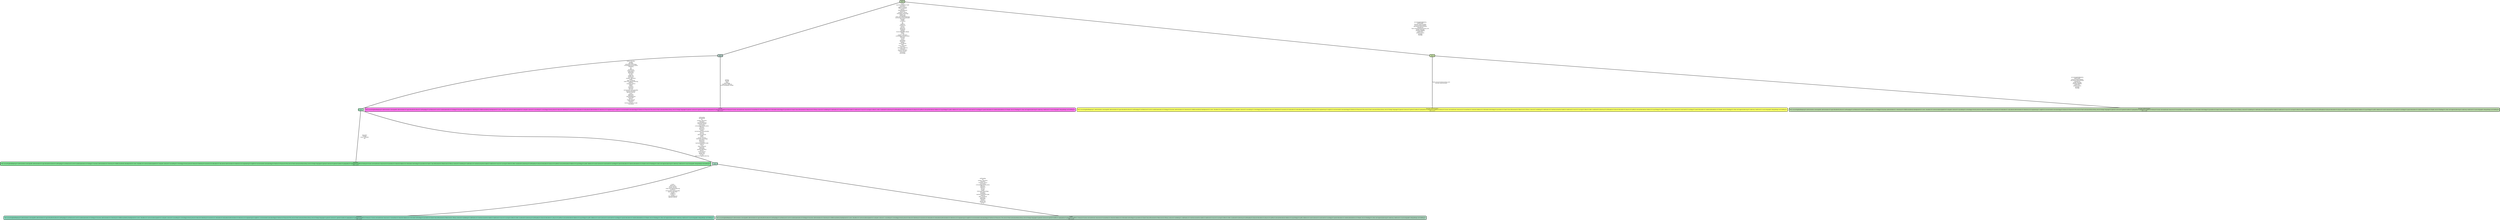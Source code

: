 graph Tree {
node [shape=box, style="filled, rounded",color="black",penwidth="3",fontcolor="black",                 fontname=helvetica] ;
graph [ranksep="0 equally", splines=straight,                 bgcolor=transparent, dpi=200] ;
edge [fontname=helvetica, color=black] ;
0 [label="education
Prob: accounting/bookkeeping:0.0 administrative science/public administration:0.0 agriculture/horticulture:0.0 anthropolgy:0.0 architecture:0.0 art:0.0 aviation/aeronatics:0.0 biology:0.1 business administration:0.0 chemistry:0.0 child/human/family development:0.0 comm. disorders:0.0 communications/speech:0.0 computer science:0.0 counseling:0.0 criminology/criminal justice:0.0 dance:0.0 dentistry:0.0 economics:0.0 education:0.5 educational administration:0.0 electronics:0.0 engineering:0.0 english:0.0 environmental science/ecology:0.0 fashion:0.0 finance:0.0 fine arts:0.0 food science/nutrition/culinary arts:0.0 foreign language:0.0 general sciences:0.0 general studies:0.0 geography:0.0 geology:0.0 health:0.0 history:0.0 human services/human resources:0.0 humanities:0.0 industrial relations:0.0 information technology:0.0 journalism:0.0 law:0.1 law enforcement:0.0 liberal arts:0.0 library science:0.0 marketing:0.0 mathmatics:0.0 mechanics/machine trade:0.0 medicine:0.0 music:0.0 nursing:0.0 other:0.0 other vocational:0.0 pharmacy:0.0 philosophy:0.0 physical education:0.0 physics:0.0 political science/international relations:0.0 psychology:0.0 public relations:0.0 social sciences:0.0 social work:0.0 sociology:0.0 special education:0.0 statistics/biostatistics:0.0 theater arts:0.0 theology:0.0 urban and regional planning:0.0 veterinary medicine:0.0 visual arts/graphic design/design and drafting:0.0
Frac: 0.078", fillcolor="#78d98b"] ;
1 [label="majorcol", fillcolor="#8fd2aa"] ;
2 [label="economics
Prob: accounting/bookkeeping:0.0 administrative science/public administration:0.0 agriculture/horticulture:0.0 anthropolgy:0.0 architecture:0.0 art:0.0 aviation/aeronatics:0.0 biology:0.0 business administration:0.0 chemistry:0.0 child/human/family development:0.0 comm. disorders:0.0 communications/speech:0.0 computer science:0.0 counseling:0.0 criminology/criminal justice:0.0 dance:0.0 dentistry:0.0 economics:0.2 education:0.0 educational administration:0.0 electronics:0.0 engineering:0.0 english:0.1 environmental science/ecology:0.0 fashion:0.0 finance:0.0 fine arts:0.0 food science/nutrition/culinary arts:0.0 foreign language:0.0 general sciences:0.1 general studies:0.0 geography:0.0 geology:0.0 health:0.0 history:0.1 human services/human resources:0.1 humanities:0.0 industrial relations:0.0 information technology:0.0 journalism:0.0 law:0.0 law enforcement:0.0 liberal arts:0.1 library science:0.0 marketing:0.0 mathmatics:0.0 mechanics/machine trade:0.0 medicine:0.0 music:0.0 nursing:0.0 other:0.0 other vocational:0.0 pharmacy:0.0 philosophy:0.0 physical education:0.1 physics:0.0 political science/international relations:0.0 psychology:0.0 public relations:0.0 social sciences:0.0 social work:0.0 sociology:0.0 special education:0.0 statistics/biostatistics:0.0 theater arts:0.0 theology:0.0 urban and regional planning:0.0 veterinary medicine:0.0 visual arts/graphic design/design and drafting:0.0
Frac: 0.076", fillcolor="#82d3b6"] ;
3 [label="majorcol", fillcolor="#98d0b6"] ;
4 [label="health
Prob: accounting/bookkeeping:0.0 administrative science/public administration:0.0 agriculture/horticulture:0.0 anthropolgy:0.0 architecture:0.0 art:0.0 aviation/aeronatics:0.0 biology:0.0 business administration:0.0 chemistry:0.0 child/human/family development:0.0 comm. disorders:0.0 communications/speech:0.0 computer science:0.1 counseling:0.0 criminology/criminal justice:0.0 dance:0.0 dentistry:0.0 economics:0.0 education:0.0 educational administration:0.0 electronics:0.0 engineering:0.0 english:0.0 environmental science/ecology:0.0 fashion:0.0 finance:0.1 fine arts:0.0 food science/nutrition/culinary arts:0.0 foreign language:0.0 general sciences:0.0 general studies:0.0 geography:0.0 geology:0.0 health:0.1 history:0.0 human services/human resources:0.0 humanities:0.0 industrial relations:0.0 information technology:0.0 journalism:0.0 law:0.0 law enforcement:0.0 liberal arts:0.0 library science:0.0 marketing:0.1 mathmatics:0.0 mechanics/machine trade:0.0 medicine:0.0 music:0.0 nursing:0.0 other:0.0 other vocational:0.0 pharmacy:0.0 philosophy:0.0 physical education:0.0 physics:0.0 political science/international relations:0.0 psychology:0.0 public relations:0.0 social sciences:0.0 social work:0.0 sociology:0.0 special education:0.0 statistics/biostatistics:0.0 theater arts:0.0 theology:0.0 urban and regional planning:0.0 veterinary medicine:0.0 visual arts/graphic design/design and drafting:0.0
Frac: 0.134", fillcolor="#a4ceb6"] ;
5 [label="majorcol", fillcolor="#a3beb6"] ;
6 [label="nursing
Prob: accounting/bookkeeping:0.0 administrative science/public administration:0.0 agriculture/horticulture:0.0 anthropolgy:0.0 architecture:0.0 art:0.0 aviation/aeronatics:0.0 biology:0.0 business administration:0.0 chemistry:0.0 child/human/family development:0.0 comm. disorders:0.0 communications/speech:0.0 computer science:0.0 counseling:0.0 criminology/criminal justice:0.0 dance:0.0 dentistry:0.0 economics:0.0 education:0.0 educational administration:0.0 electronics:0.0 engineering:0.0 english:0.0 environmental science/ecology:0.0 fashion:0.0 finance:0.0 fine arts:0.0 food science/nutrition/culinary arts:0.0 foreign language:0.0 general sciences:0.0 general studies:0.0 geography:0.0 geology:0.0 health:0.0 history:0.0 human services/human resources:0.0 humanities:0.0 industrial relations:0.0 information technology:0.0 journalism:0.0 law:0.0 law enforcement:0.0 liberal arts:0.0 library science:0.0 marketing:0.0 mathmatics:0.0 mechanics/machine trade:0.0 medicine:0.0 music:0.0 nursing:0.4 other:0.1 other vocational:0.0 pharmacy:0.0 philosophy:0.0 physical education:0.0 physics:0.0 political science/international relations:0.0 psychology:0.2 public relations:0.0 social sciences:0.0 social work:0.0 sociology:0.0 special education:0.0 statistics/biostatistics:0.0 theater arts:0.0 theology:0.0 urban and regional planning:0.0 veterinary medicine:0.0 visual arts/graphic design/design and drafting:0.0
Frac: 0.071", fillcolor="#f46de5"] ;
7 [label="majorcol", fillcolor="#b0cca3"] ;
8 [label="business administration
Prob: accounting/bookkeeping:0.1 administrative science/public administration:0.0 agriculture/horticulture:0.0 anthropolgy:0.0 architecture:0.0 art:0.0 aviation/aeronatics:0.0 biology:0.0 business administration:0.9 chemistry:0.0 child/human/family development:0.0 comm. disorders:0.0 communications/speech:0.0 computer science:0.0 counseling:0.0 criminology/criminal justice:0.0 dance:0.0 dentistry:0.0 economics:0.0 education:0.0 educational administration:0.0 electronics:0.0 engineering:0.0 english:0.0 environmental science/ecology:0.0 fashion:0.0 finance:0.0 fine arts:0.0 food science/nutrition/culinary arts:0.0 foreign language:0.0 general sciences:0.0 general studies:0.0 geography:0.0 geology:0.0 health:0.0 history:0.0 human services/human resources:0.0 humanities:0.0 industrial relations:0.0 information technology:0.0 journalism:0.0 law:0.0 law enforcement:0.0 liberal arts:0.0 library science:0.0 marketing:0.0 mathmatics:0.0 mechanics/machine trade:0.0 medicine:0.0 music:0.0 nursing:0.0 other:0.0 other vocational:0.0 pharmacy:0.0 philosophy:0.0 physical education:0.0 physics:0.0 political science/international relations:0.0 psychology:0.0 public relations:0.0 social sciences:0.0 social work:0.0 sociology:0.0 special education:0.0 statistics/biostatistics:0.0 theater arts:0.0 theology:0.0 urban and regional planning:0.0 veterinary medicine:0.0 visual arts/graphic design/design and drafting:0.0
Frac: 0.073", fillcolor="#f1f962"] ;
9 [label="majorcol", fillcolor="#b7d398"] ;
10 [label="business administration
Prob: accounting/bookkeeping:0.0 administrative science/public administration:0.0 agriculture/horticulture:0.0 anthropolgy:0.0 architecture:0.0 art:0.0 aviation/aeronatics:0.0 biology:0.0 business administration:0.1 chemistry:0.0 child/human/family development:0.0 comm. disorders:0.0 communications/speech:0.0 computer science:0.0 counseling:0.0 criminology/criminal justice:0.0 dance:0.0 dentistry:0.0 economics:0.0 education:0.1 educational administration:0.0 electronics:0.0 engineering:0.1 english:0.0 environmental science/ecology:0.0 fashion:0.0 finance:0.0 fine arts:0.0 food science/nutrition/culinary arts:0.0 foreign language:0.0 general sciences:0.0 general studies:0.0 geography:0.0 geology:0.0 health:0.0 history:0.0 human services/human resources:0.0 humanities:0.0 industrial relations:0.0 information technology:0.0 journalism:0.0 law:0.0 law enforcement:0.0 liberal arts:0.0 library science:0.0 marketing:0.0 mathmatics:0.0 mechanics/machine trade:0.0 medicine:0.0 music:0.0 nursing:0.0 other:0.0 other vocational:0.0 pharmacy:0.0 philosophy:0.0 physical education:0.0 physics:0.0 political science/international relations:0.0 psychology:0.0 public relations:0.0 social sciences:0.0 social work:0.0 sociology:0.0 special education:0.0 statistics/biostatistics:0.0 theater arts:0.0 theology:0.0 urban and regional planning:0.0 veterinary medicine:0.0 visual arts/graphic design/design and drafting:0.0
Frac: 0.568", fillcolor="#afce9f"] ;
1 -- 0 [label=" education\n biology\n comm. disorders\n law",penwidth=3] ;
1 -- 3 [label=" anthropolgy\n architecture\n art\n aviation, aeronatics\n chemistry\n child development\n computer science\n counseling\n criminology/criminal justice\n dentistry\n economics\n electronics\n english\n environment science/studies\n finance\n fine arts\n general sciences\n health\n history\n human services\n information technology\n journalism\n liberal arts\n marketing\n mechanics/machine trade\n medicine\n music\n other vocational\n pharmacy\n philosophy\n physical education\n physics\n social sciences\n social work\n theater arts\n tv, film\n urban and regional planning",penwidth=3] ;
3 -- 2 [label=" music\n liberal arts\n social sciences\n human services\n urban and regional planning\n economics\n environment science/studies\n physical education\n english\n architecture\n history\n child development\n general sciences",penwidth=3] ;
3 -- 4 [label=" anthropolgy\n art\n aviation, aeronatics\n chemistry\n computer science\n counseling\n criminology/criminal justice\n dentistry\n electronics\n finance\n fine arts\n health\n information technology\n journalism\n marketing\n mechanics/machine trade\n medicine\n other vocational\n pharmacy\n philosophy\n physics\n social work\n theater arts\n tv, film",penwidth=3] ;
5 -- 1 [label=" comm. disorders\n biology\n education\n information technology\n criminology/criminal justice\n marketing\n art\n law\n architecture\n social sciences\n philosophy\n liberal arts\n tv, film\n medicine\n theater arts\n journalism\n aviation, aeronatics\n health\n other vocational\n urban and regional planning\n dentistry\n computer science\n english\n history\n economics\n chemistry\n fine arts\n environment science/studies\n physical education\n general sciences\n music\n pharmacy\n electronics\n child development\n social work\n physics\n human services\n anthropolgy\n finance\n mechanics/machine trade\n counseling",penwidth=3] ;
5 -- 6 [label=" geology\n nursing\n other\n psychology\n veterinary medicine\n visual arts/graphic design",penwidth=3] ;
7 -- 5 [label=" english\n mechanics/machine trade\n journalism\n general sciences\n other vocational\n physics\n child development\n electronics\n computer science\n information technology\n theater arts\n anthropolgy\n urban and regional planning\n environment science/studies\n pharmacy\n health\n counseling\n art\n law\n medicine\n architecture\n finance\n fine arts\n liberal arts\n marketing\n geology\n visual arts/graphic design\n history\n tv, film\n aviation, aeronatics\n criminology/criminal justice\n education\n nursing\n music\n philosophy\n economics\n biology\n social sciences\n other\n comm. disorders\n dentistry\n veterinary medicine\n chemistry\n physical education\n human services\n social work\n psychology",penwidth=3] ;
7 -- 9 [label=" accounting/bookkeeping\n allied health\n business administration\n communications/speech\n educational administration\n engineering\n food science/nutrition/culinary arts\n foreign language\n industrial relations\n mathmatics\n political science\n socology\n theology",penwidth=3] ;
9 -- 8 [label=" food science/nutrition/culinary arts\n business administration",penwidth=3] ;
9 -- 10 [label=" accounting/bookkeeping\n allied health\n communications/speech\n educational administration\n engineering\n foreign language\n industrial relations\n mathmatics\n political science\n socology\n theology",penwidth=3] ;
{rank = same;}}